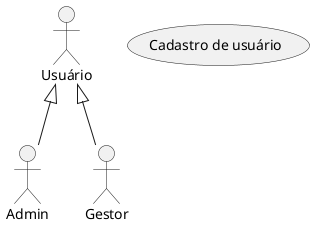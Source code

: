 @startuml
:Usuário:
:Admin:
:Gestor:

Usuário <|-- Admin
Usuário <|-- Gestor

(Cadastro de usuário)
@enduml